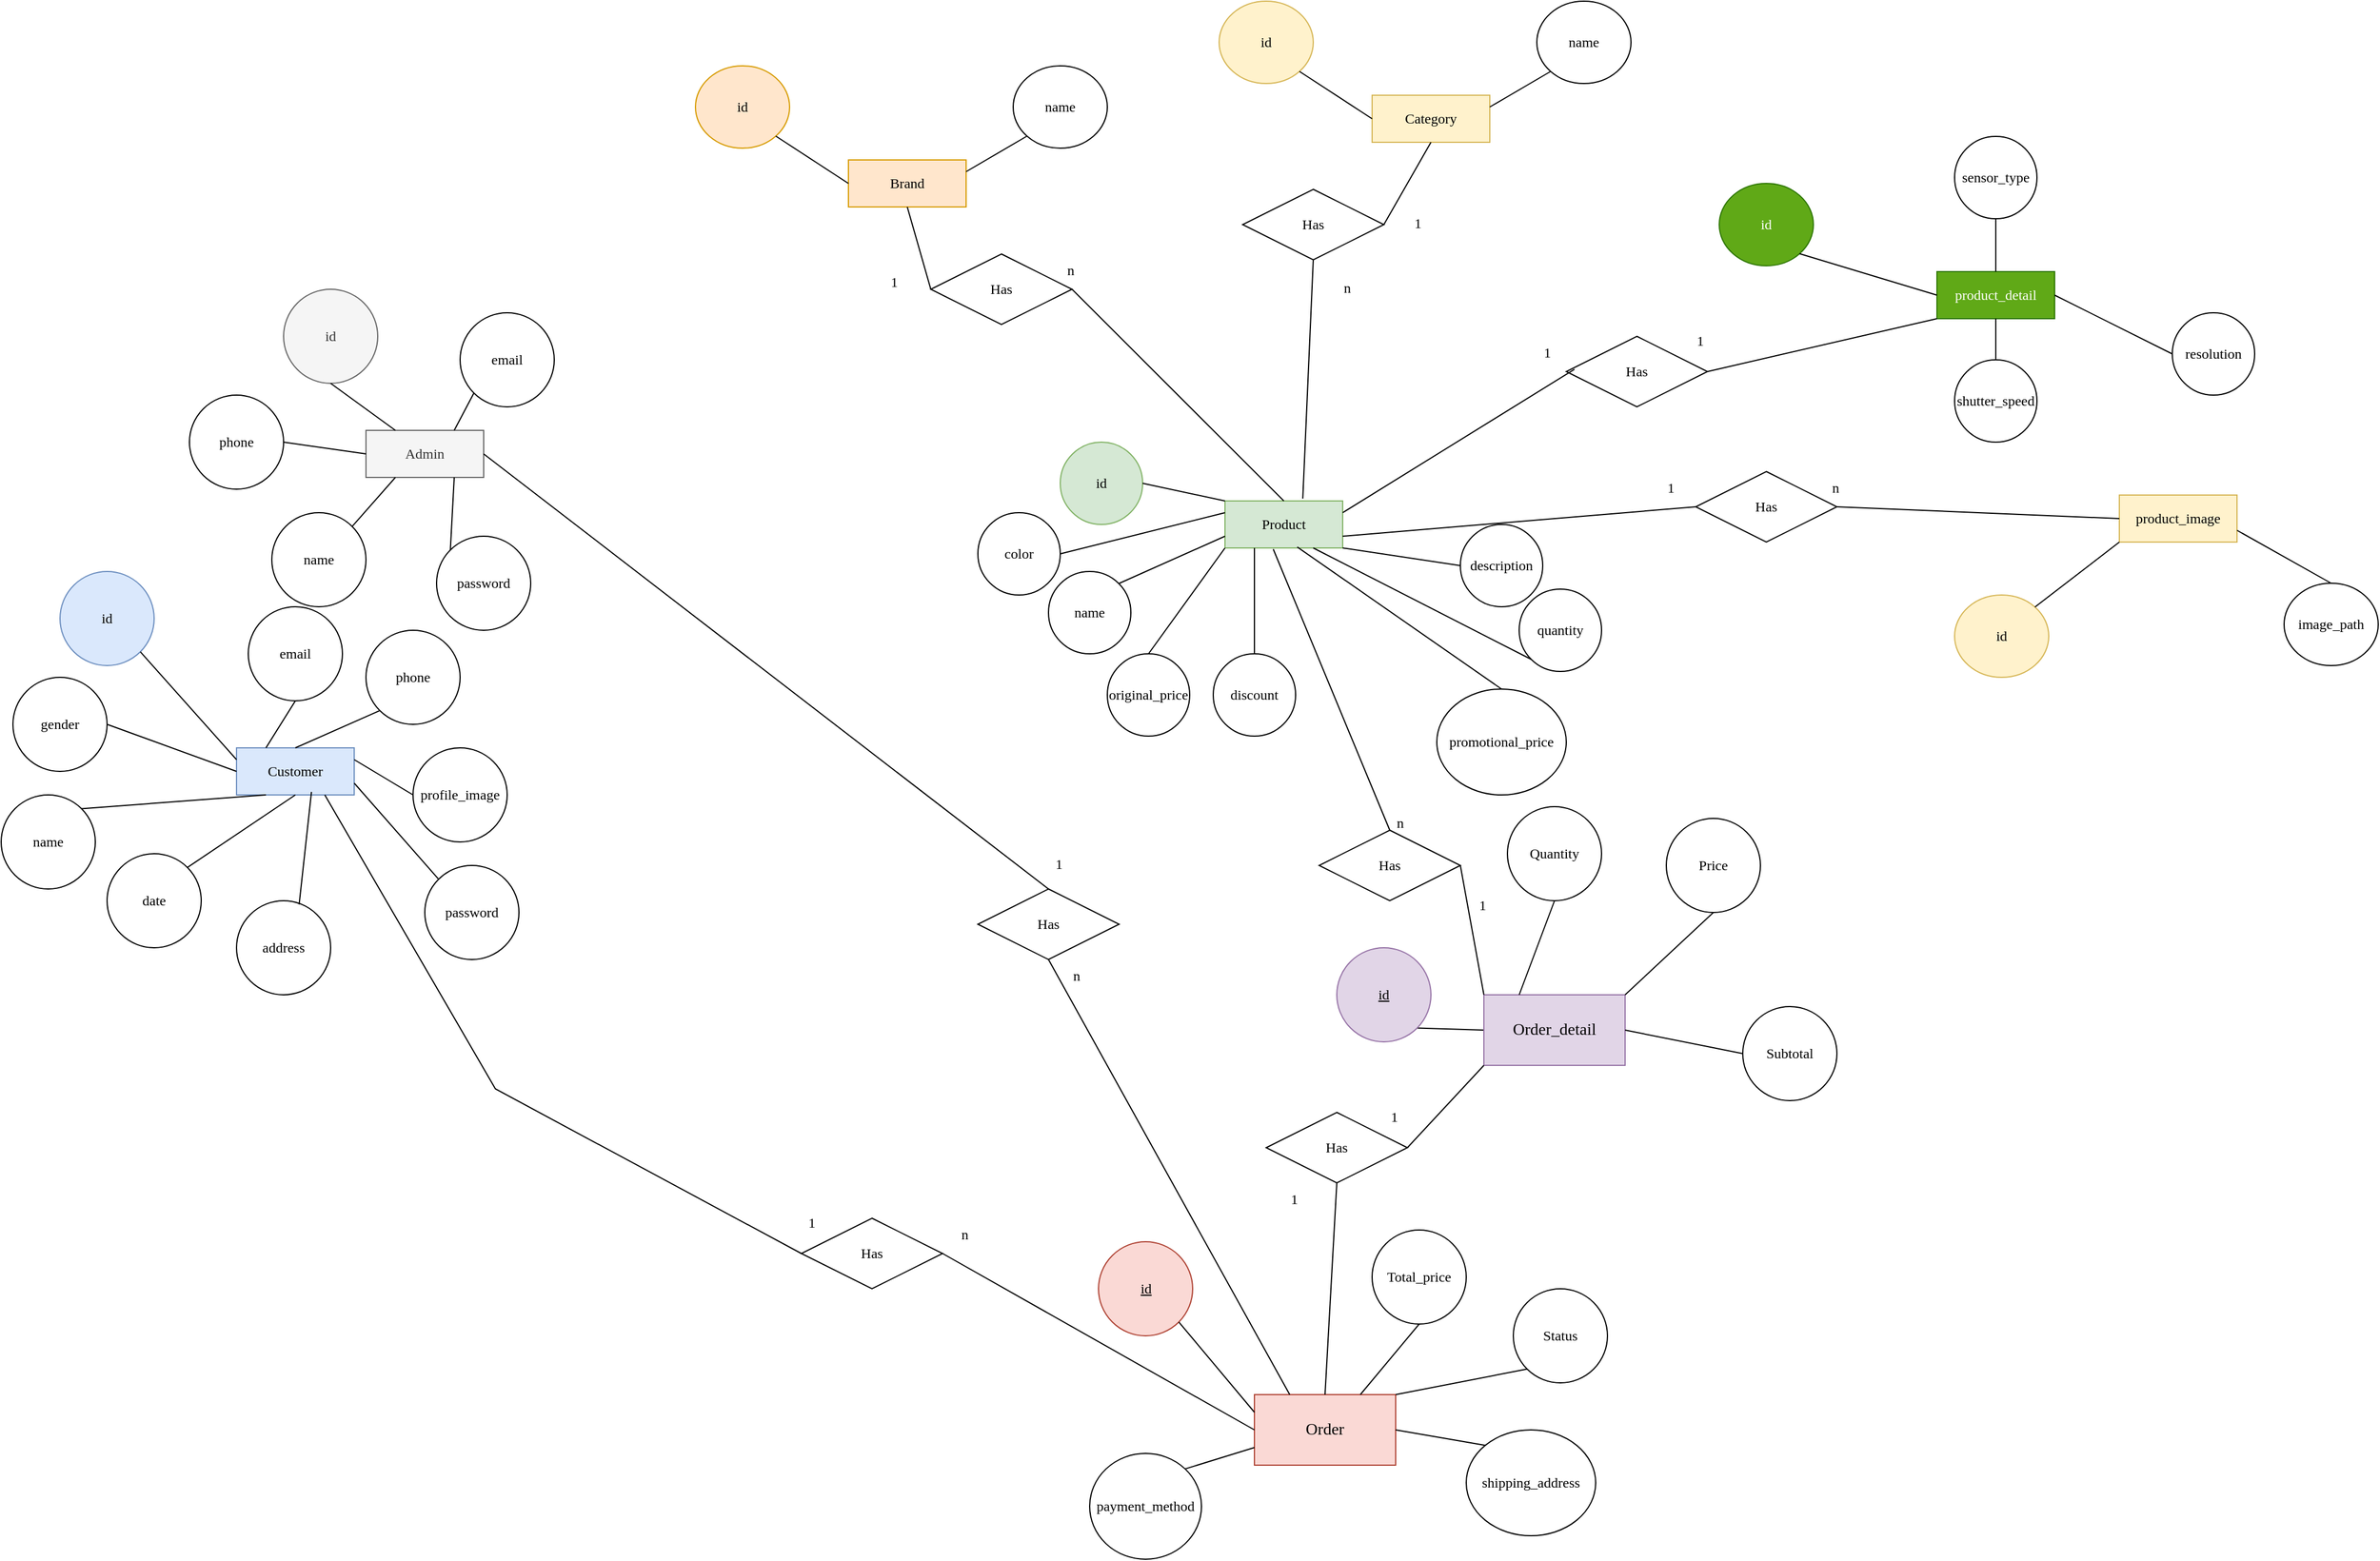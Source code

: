 <mxfile version="27.0.6" pages="2">
  <diagram name="Page-1" id="CofDZJmG8fSnKSbHHaX5">
    <mxGraphModel dx="2650" dy="1091" grid="1" gridSize="10" guides="1" tooltips="1" connect="1" arrows="1" fold="1" page="1" pageScale="1" pageWidth="850" pageHeight="1100" math="0" shadow="0">
      <root>
        <mxCell id="0" />
        <mxCell id="1" parent="0" />
        <mxCell id="you-_u3-UDSHgtFlxdn6-1" value="Product" style="whiteSpace=wrap;html=1;align=center;fontFamily=Times New Roman;fillColor=#d5e8d4;strokeColor=#82b366;" parent="1" vertex="1">
          <mxGeometry x="330" y="440" width="100" height="40" as="geometry" />
        </mxCell>
        <mxCell id="jfWpjxqZ-q61aFP-1aeR-1" value="Admin" style="whiteSpace=wrap;html=1;align=center;fontFamily=Times New Roman;fillColor=#f5f5f5;fontColor=#333333;strokeColor=#666666;" parent="1" vertex="1">
          <mxGeometry x="-400" y="380" width="100" height="40" as="geometry" />
        </mxCell>
        <mxCell id="jfWpjxqZ-q61aFP-1aeR-3" value="id" style="ellipse;whiteSpace=wrap;html=1;align=center;fontFamily=Times New Roman;fillColor=#f5f5f5;fontColor=#333333;strokeColor=#666666;" parent="1" vertex="1">
          <mxGeometry x="-470" y="260" width="80" height="80" as="geometry" />
        </mxCell>
        <mxCell id="jfWpjxqZ-q61aFP-1aeR-4" value="name" style="ellipse;whiteSpace=wrap;html=1;align=center;fontFamily=Times New Roman;" parent="1" vertex="1">
          <mxGeometry x="-480" y="450" width="80" height="80" as="geometry" />
        </mxCell>
        <mxCell id="jfWpjxqZ-q61aFP-1aeR-5" value="email" style="ellipse;whiteSpace=wrap;html=1;align=center;fontFamily=Times New Roman;" parent="1" vertex="1">
          <mxGeometry x="-320" y="280" width="80" height="80" as="geometry" />
        </mxCell>
        <mxCell id="jfWpjxqZ-q61aFP-1aeR-6" value="phone" style="ellipse;whiteSpace=wrap;html=1;align=center;fontFamily=Times New Roman;" parent="1" vertex="1">
          <mxGeometry x="-550" y="350" width="80" height="80" as="geometry" />
        </mxCell>
        <mxCell id="jfWpjxqZ-q61aFP-1aeR-7" value="password" style="ellipse;whiteSpace=wrap;html=1;align=center;fontFamily=Times New Roman;" parent="1" vertex="1">
          <mxGeometry x="-340" y="470" width="80" height="80" as="geometry" />
        </mxCell>
        <mxCell id="jfWpjxqZ-q61aFP-1aeR-9" value="" style="endArrow=none;html=1;rounded=0;entryX=0;entryY=0.5;entryDx=0;entryDy=0;exitX=1;exitY=0.5;exitDx=0;exitDy=0;" parent="1" source="jfWpjxqZ-q61aFP-1aeR-6" target="jfWpjxqZ-q61aFP-1aeR-1" edge="1">
          <mxGeometry relative="1" as="geometry">
            <mxPoint x="-467" y="390" as="sourcePoint" />
            <mxPoint x="170" y="340" as="targetPoint" />
          </mxGeometry>
        </mxCell>
        <mxCell id="jfWpjxqZ-q61aFP-1aeR-10" value="" style="endArrow=none;html=1;rounded=0;exitX=1;exitY=0;exitDx=0;exitDy=0;entryX=0.25;entryY=1;entryDx=0;entryDy=0;" parent="1" source="jfWpjxqZ-q61aFP-1aeR-4" target="jfWpjxqZ-q61aFP-1aeR-1" edge="1">
          <mxGeometry relative="1" as="geometry">
            <mxPoint x="10" y="340" as="sourcePoint" />
            <mxPoint x="170" y="340" as="targetPoint" />
          </mxGeometry>
        </mxCell>
        <mxCell id="jfWpjxqZ-q61aFP-1aeR-11" value="" style="endArrow=none;html=1;rounded=0;exitX=0;exitY=0;exitDx=0;exitDy=0;entryX=0.75;entryY=1;entryDx=0;entryDy=0;" parent="1" source="jfWpjxqZ-q61aFP-1aeR-7" target="jfWpjxqZ-q61aFP-1aeR-1" edge="1">
          <mxGeometry relative="1" as="geometry">
            <mxPoint x="-402" y="472" as="sourcePoint" />
            <mxPoint x="-365" y="430" as="targetPoint" />
          </mxGeometry>
        </mxCell>
        <mxCell id="jfWpjxqZ-q61aFP-1aeR-12" value="" style="endArrow=none;html=1;rounded=0;exitX=0;exitY=1;exitDx=0;exitDy=0;entryX=0.75;entryY=0;entryDx=0;entryDy=0;" parent="1" source="jfWpjxqZ-q61aFP-1aeR-5" target="jfWpjxqZ-q61aFP-1aeR-1" edge="1">
          <mxGeometry relative="1" as="geometry">
            <mxPoint x="-268" y="472" as="sourcePoint" />
            <mxPoint x="-315" y="430" as="targetPoint" />
          </mxGeometry>
        </mxCell>
        <mxCell id="jfWpjxqZ-q61aFP-1aeR-13" value="" style="endArrow=none;html=1;rounded=0;exitX=0.5;exitY=1;exitDx=0;exitDy=0;entryX=0.25;entryY=0;entryDx=0;entryDy=0;" parent="1" source="jfWpjxqZ-q61aFP-1aeR-3" target="jfWpjxqZ-q61aFP-1aeR-1" edge="1">
          <mxGeometry relative="1" as="geometry">
            <mxPoint x="-298" y="358" as="sourcePoint" />
            <mxPoint x="-315" y="390" as="targetPoint" />
          </mxGeometry>
        </mxCell>
        <mxCell id="jfWpjxqZ-q61aFP-1aeR-14" value="Customer" style="whiteSpace=wrap;html=1;align=center;fontFamily=Times New Roman;fillColor=#dae8fc;strokeColor=#6c8ebf;" parent="1" vertex="1">
          <mxGeometry x="-510" y="650" width="100" height="40" as="geometry" />
        </mxCell>
        <mxCell id="jfWpjxqZ-q61aFP-1aeR-15" value="id" style="ellipse;whiteSpace=wrap;html=1;align=center;fontFamily=Times New Roman;fillColor=#dae8fc;strokeColor=#6c8ebf;" parent="1" vertex="1">
          <mxGeometry x="-660" y="500" width="80" height="80" as="geometry" />
        </mxCell>
        <mxCell id="jfWpjxqZ-q61aFP-1aeR-16" value="email" style="ellipse;whiteSpace=wrap;html=1;align=center;fontFamily=Times New Roman;" parent="1" vertex="1">
          <mxGeometry x="-500" y="530" width="80" height="80" as="geometry" />
        </mxCell>
        <mxCell id="jfWpjxqZ-q61aFP-1aeR-17" value="phone" style="ellipse;whiteSpace=wrap;html=1;align=center;fontFamily=Times New Roman;" parent="1" vertex="1">
          <mxGeometry x="-400" y="550" width="80" height="80" as="geometry" />
        </mxCell>
        <mxCell id="jfWpjxqZ-q61aFP-1aeR-19" value="name" style="ellipse;whiteSpace=wrap;html=1;align=center;fontFamily=Times New Roman;" parent="1" vertex="1">
          <mxGeometry x="-710" y="690" width="80" height="80" as="geometry" />
        </mxCell>
        <mxCell id="jfWpjxqZ-q61aFP-1aeR-20" value="date" style="ellipse;whiteSpace=wrap;html=1;align=center;fontFamily=Times New Roman;" parent="1" vertex="1">
          <mxGeometry x="-620" y="740" width="80" height="80" as="geometry" />
        </mxCell>
        <mxCell id="jfWpjxqZ-q61aFP-1aeR-21" value="password" style="ellipse;whiteSpace=wrap;html=1;align=center;fontFamily=Times New Roman;" parent="1" vertex="1">
          <mxGeometry x="-350" y="750" width="80" height="80" as="geometry" />
        </mxCell>
        <mxCell id="jfWpjxqZ-q61aFP-1aeR-22" value="profile_image" style="ellipse;whiteSpace=wrap;html=1;align=center;fontFamily=Times New Roman;" parent="1" vertex="1">
          <mxGeometry x="-360" y="650" width="80" height="80" as="geometry" />
        </mxCell>
        <mxCell id="jfWpjxqZ-q61aFP-1aeR-23" value="gender" style="ellipse;whiteSpace=wrap;html=1;align=center;fontFamily=Times New Roman;" parent="1" vertex="1">
          <mxGeometry x="-700" y="590" width="80" height="80" as="geometry" />
        </mxCell>
        <mxCell id="jfWpjxqZ-q61aFP-1aeR-24" value="" style="endArrow=none;html=1;rounded=0;entryX=1;entryY=1;entryDx=0;entryDy=0;exitX=0;exitY=0.25;exitDx=0;exitDy=0;" parent="1" source="jfWpjxqZ-q61aFP-1aeR-14" target="jfWpjxqZ-q61aFP-1aeR-15" edge="1">
          <mxGeometry relative="1" as="geometry">
            <mxPoint x="-520" y="670" as="sourcePoint" />
            <mxPoint x="-475" y="330" as="targetPoint" />
          </mxGeometry>
        </mxCell>
        <mxCell id="jfWpjxqZ-q61aFP-1aeR-25" value="" style="endArrow=none;html=1;rounded=0;entryX=0.5;entryY=1;entryDx=0;entryDy=0;exitX=0.25;exitY=0;exitDx=0;exitDy=0;" parent="1" source="jfWpjxqZ-q61aFP-1aeR-14" target="jfWpjxqZ-q61aFP-1aeR-16" edge="1">
          <mxGeometry relative="1" as="geometry">
            <mxPoint x="-500" y="660" as="sourcePoint" />
            <mxPoint x="-572" y="618" as="targetPoint" />
          </mxGeometry>
        </mxCell>
        <mxCell id="jfWpjxqZ-q61aFP-1aeR-27" value="" style="endArrow=none;html=1;rounded=0;entryX=0;entryY=1;entryDx=0;entryDy=0;exitX=0.5;exitY=0;exitDx=0;exitDy=0;" parent="1" source="jfWpjxqZ-q61aFP-1aeR-14" target="jfWpjxqZ-q61aFP-1aeR-17" edge="1">
          <mxGeometry relative="1" as="geometry">
            <mxPoint x="-475" y="660" as="sourcePoint" />
            <mxPoint x="-450" y="620" as="targetPoint" />
          </mxGeometry>
        </mxCell>
        <mxCell id="jfWpjxqZ-q61aFP-1aeR-28" value="" style="endArrow=none;html=1;rounded=0;entryX=0;entryY=0.5;entryDx=0;entryDy=0;exitX=1;exitY=0.25;exitDx=0;exitDy=0;" parent="1" source="jfWpjxqZ-q61aFP-1aeR-14" target="jfWpjxqZ-q61aFP-1aeR-22" edge="1">
          <mxGeometry relative="1" as="geometry">
            <mxPoint x="-450" y="660" as="sourcePoint" />
            <mxPoint x="-378" y="628" as="targetPoint" />
          </mxGeometry>
        </mxCell>
        <mxCell id="jfWpjxqZ-q61aFP-1aeR-29" value="" style="endArrow=none;html=1;rounded=0;entryX=0;entryY=0;entryDx=0;entryDy=0;exitX=1;exitY=0.75;exitDx=0;exitDy=0;" parent="1" source="jfWpjxqZ-q61aFP-1aeR-14" target="jfWpjxqZ-q61aFP-1aeR-21" edge="1">
          <mxGeometry relative="1" as="geometry">
            <mxPoint x="-400" y="670" as="sourcePoint" />
            <mxPoint x="-350" y="700" as="targetPoint" />
          </mxGeometry>
        </mxCell>
        <mxCell id="jfWpjxqZ-q61aFP-1aeR-30" value="" style="endArrow=none;html=1;rounded=0;entryX=1;entryY=0;entryDx=0;entryDy=0;exitX=0.5;exitY=1;exitDx=0;exitDy=0;" parent="1" source="jfWpjxqZ-q61aFP-1aeR-14" target="jfWpjxqZ-q61aFP-1aeR-20" edge="1">
          <mxGeometry relative="1" as="geometry">
            <mxPoint x="-400" y="690" as="sourcePoint" />
            <mxPoint x="-370" y="740" as="targetPoint" />
          </mxGeometry>
        </mxCell>
        <mxCell id="jfWpjxqZ-q61aFP-1aeR-31" value="" style="endArrow=none;html=1;rounded=0;entryX=1;entryY=0;entryDx=0;entryDy=0;exitX=0.25;exitY=1;exitDx=0;exitDy=0;" parent="1" source="jfWpjxqZ-q61aFP-1aeR-14" target="jfWpjxqZ-q61aFP-1aeR-19" edge="1">
          <mxGeometry relative="1" as="geometry">
            <mxPoint x="-412" y="700" as="sourcePoint" />
            <mxPoint x="-462" y="752" as="targetPoint" />
          </mxGeometry>
        </mxCell>
        <mxCell id="jfWpjxqZ-q61aFP-1aeR-32" value="" style="endArrow=none;html=1;rounded=0;entryX=1;entryY=0.5;entryDx=0;entryDy=0;exitX=0;exitY=0.5;exitDx=0;exitDy=0;" parent="1" source="jfWpjxqZ-q61aFP-1aeR-14" target="jfWpjxqZ-q61aFP-1aeR-23" edge="1">
          <mxGeometry relative="1" as="geometry">
            <mxPoint x="-475" y="700" as="sourcePoint" />
            <mxPoint x="-552" y="722" as="targetPoint" />
          </mxGeometry>
        </mxCell>
        <mxCell id="jfWpjxqZ-q61aFP-1aeR-33" value="id" style="ellipse;whiteSpace=wrap;html=1;align=center;fontFamily=Times New Roman;fillColor=#d5e8d4;strokeColor=#82b366;" parent="1" vertex="1">
          <mxGeometry x="190" y="390" width="70" height="70" as="geometry" />
        </mxCell>
        <mxCell id="jfWpjxqZ-q61aFP-1aeR-34" value="name" style="ellipse;whiteSpace=wrap;html=1;align=center;fontFamily=Times New Roman;" parent="1" vertex="1">
          <mxGeometry x="180" y="500" width="70" height="70" as="geometry" />
        </mxCell>
        <mxCell id="jfWpjxqZ-q61aFP-1aeR-39" value="original_price" style="ellipse;whiteSpace=wrap;html=1;align=center;fontFamily=Times New Roman;" parent="1" vertex="1">
          <mxGeometry x="230" y="570" width="70" height="70" as="geometry" />
        </mxCell>
        <mxCell id="jfWpjxqZ-q61aFP-1aeR-44" value="discount" style="ellipse;whiteSpace=wrap;html=1;align=center;fontFamily=Times New Roman;" parent="1" vertex="1">
          <mxGeometry x="320" y="570" width="70" height="70" as="geometry" />
        </mxCell>
        <mxCell id="jfWpjxqZ-q61aFP-1aeR-45" value="quantity" style="ellipse;whiteSpace=wrap;html=1;align=center;fontFamily=Times New Roman;" parent="1" vertex="1">
          <mxGeometry x="580" y="515" width="70" height="70" as="geometry" />
        </mxCell>
        <mxCell id="jfWpjxqZ-q61aFP-1aeR-46" value="sensor_type" style="ellipse;whiteSpace=wrap;html=1;align=center;fontFamily=Times New Roman;" parent="1" vertex="1">
          <mxGeometry x="950" y="130" width="70" height="70" as="geometry" />
        </mxCell>
        <mxCell id="jfWpjxqZ-q61aFP-1aeR-47" value="resolution" style="ellipse;whiteSpace=wrap;html=1;align=center;fontFamily=Times New Roman;" parent="1" vertex="1">
          <mxGeometry x="1135" y="280" width="70" height="70" as="geometry" />
        </mxCell>
        <mxCell id="jfWpjxqZ-q61aFP-1aeR-49" value="shutter_speed" style="ellipse;whiteSpace=wrap;html=1;align=center;fontFamily=Times New Roman;" parent="1" vertex="1">
          <mxGeometry x="950" y="320" width="70" height="70" as="geometry" />
        </mxCell>
        <mxCell id="jfWpjxqZ-q61aFP-1aeR-51" value="description" style="ellipse;whiteSpace=wrap;html=1;align=center;fontFamily=Times New Roman;" parent="1" vertex="1">
          <mxGeometry x="530" y="460" width="70" height="70" as="geometry" />
        </mxCell>
        <mxCell id="jfWpjxqZ-q61aFP-1aeR-52" value="promotional_price" style="ellipse;whiteSpace=wrap;html=1;align=center;fontFamily=Times New Roman;" parent="1" vertex="1">
          <mxGeometry x="510" y="600" width="110" height="90" as="geometry" />
        </mxCell>
        <mxCell id="jfWpjxqZ-q61aFP-1aeR-53" value="" style="endArrow=none;html=1;rounded=0;exitX=1;exitY=0.5;exitDx=0;exitDy=0;entryX=0;entryY=0;entryDx=0;entryDy=0;" parent="1" source="jfWpjxqZ-q61aFP-1aeR-33" target="you-_u3-UDSHgtFlxdn6-1" edge="1">
          <mxGeometry relative="1" as="geometry">
            <mxPoint x="-180" y="410" as="sourcePoint" />
            <mxPoint x="-125" y="450" as="targetPoint" />
          </mxGeometry>
        </mxCell>
        <mxCell id="jfWpjxqZ-q61aFP-1aeR-54" value="" style="endArrow=none;html=1;rounded=0;exitX=1;exitY=0;exitDx=0;exitDy=0;entryX=0;entryY=0.75;entryDx=0;entryDy=0;" parent="1" source="jfWpjxqZ-q61aFP-1aeR-34" target="you-_u3-UDSHgtFlxdn6-1" edge="1">
          <mxGeometry relative="1" as="geometry">
            <mxPoint x="270" y="435" as="sourcePoint" />
            <mxPoint x="340" y="450" as="targetPoint" />
          </mxGeometry>
        </mxCell>
        <mxCell id="jfWpjxqZ-q61aFP-1aeR-58" value="" style="endArrow=none;html=1;rounded=0;exitX=0.5;exitY=0;exitDx=0;exitDy=0;entryX=0;entryY=1;entryDx=0;entryDy=0;" parent="1" source="jfWpjxqZ-q61aFP-1aeR-39" target="you-_u3-UDSHgtFlxdn6-1" edge="1">
          <mxGeometry relative="1" as="geometry">
            <mxPoint x="365" y="550" as="sourcePoint" />
            <mxPoint x="340" y="490" as="targetPoint" />
          </mxGeometry>
        </mxCell>
        <mxCell id="jfWpjxqZ-q61aFP-1aeR-59" value="" style="endArrow=none;html=1;rounded=0;exitX=0.5;exitY=0;exitDx=0;exitDy=0;entryX=0.25;entryY=1;entryDx=0;entryDy=0;" parent="1" source="jfWpjxqZ-q61aFP-1aeR-44" target="you-_u3-UDSHgtFlxdn6-1" edge="1">
          <mxGeometry relative="1" as="geometry">
            <mxPoint x="460" y="560" as="sourcePoint" />
            <mxPoint x="365" y="490" as="targetPoint" />
          </mxGeometry>
        </mxCell>
        <mxCell id="jfWpjxqZ-q61aFP-1aeR-60" value="" style="endArrow=none;html=1;rounded=0;exitX=0.5;exitY=0;exitDx=0;exitDy=0;entryX=0.614;entryY=0.979;entryDx=0;entryDy=0;entryPerimeter=0;" parent="1" source="jfWpjxqZ-q61aFP-1aeR-52" target="you-_u3-UDSHgtFlxdn6-1" edge="1">
          <mxGeometry relative="1" as="geometry">
            <mxPoint x="535" y="555" as="sourcePoint" />
            <mxPoint x="390" y="490" as="targetPoint" />
          </mxGeometry>
        </mxCell>
        <mxCell id="jfWpjxqZ-q61aFP-1aeR-62" value="" style="endArrow=none;html=1;rounded=0;exitX=0;exitY=1;exitDx=0;exitDy=0;entryX=0.75;entryY=1;entryDx=0;entryDy=0;" parent="1" source="jfWpjxqZ-q61aFP-1aeR-45" target="you-_u3-UDSHgtFlxdn6-1" edge="1">
          <mxGeometry relative="1" as="geometry">
            <mxPoint x="560" y="535" as="sourcePoint" />
            <mxPoint x="415" y="490" as="targetPoint" />
          </mxGeometry>
        </mxCell>
        <mxCell id="jfWpjxqZ-q61aFP-1aeR-63" value="" style="endArrow=none;html=1;rounded=0;exitX=0;exitY=0.5;exitDx=0;exitDy=0;entryX=1;entryY=1;entryDx=0;entryDy=0;" parent="1" source="jfWpjxqZ-q61aFP-1aeR-51" target="you-_u3-UDSHgtFlxdn6-1" edge="1">
          <mxGeometry relative="1" as="geometry">
            <mxPoint x="580" y="480" as="sourcePoint" />
            <mxPoint x="440" y="480" as="targetPoint" />
          </mxGeometry>
        </mxCell>
        <mxCell id="jfWpjxqZ-q61aFP-1aeR-70" value="Brand" style="whiteSpace=wrap;html=1;align=center;fontFamily=Times New Roman;fillColor=#ffe6cc;strokeColor=#d79b00;" parent="1" vertex="1">
          <mxGeometry x="10" y="150" width="100" height="40" as="geometry" />
        </mxCell>
        <mxCell id="jfWpjxqZ-q61aFP-1aeR-71" value="id" style="ellipse;whiteSpace=wrap;html=1;align=center;fontFamily=Times New Roman;fillColor=#ffe6cc;strokeColor=#d79b00;" parent="1" vertex="1">
          <mxGeometry x="-120" y="70" width="80" height="70" as="geometry" />
        </mxCell>
        <mxCell id="jfWpjxqZ-q61aFP-1aeR-72" value="name" style="ellipse;whiteSpace=wrap;html=1;align=center;fontFamily=Times New Roman;" parent="1" vertex="1">
          <mxGeometry x="150" y="70" width="80" height="70" as="geometry" />
        </mxCell>
        <mxCell id="jfWpjxqZ-q61aFP-1aeR-73" value="" style="endArrow=none;html=1;rounded=0;exitX=1;exitY=1;exitDx=0;exitDy=0;entryX=0;entryY=0.5;entryDx=0;entryDy=0;" parent="1" source="jfWpjxqZ-q61aFP-1aeR-71" target="jfWpjxqZ-q61aFP-1aeR-70" edge="1">
          <mxGeometry relative="1" as="geometry">
            <mxPoint x="500" y="110" as="sourcePoint" />
            <mxPoint x="660" y="110" as="targetPoint" />
          </mxGeometry>
        </mxCell>
        <mxCell id="jfWpjxqZ-q61aFP-1aeR-74" value="" style="endArrow=none;html=1;rounded=0;exitX=0;exitY=1;exitDx=0;exitDy=0;entryX=1;entryY=0.25;entryDx=0;entryDy=0;" parent="1" source="jfWpjxqZ-q61aFP-1aeR-72" target="jfWpjxqZ-q61aFP-1aeR-70" edge="1">
          <mxGeometry relative="1" as="geometry">
            <mxPoint x="-41" y="139" as="sourcePoint" />
            <mxPoint x="20" y="180" as="targetPoint" />
          </mxGeometry>
        </mxCell>
        <mxCell id="jfWpjxqZ-q61aFP-1aeR-80" value="Category" style="whiteSpace=wrap;html=1;align=center;fontFamily=Times New Roman;fillColor=#fff2cc;strokeColor=#d6b656;" parent="1" vertex="1">
          <mxGeometry x="455" y="95" width="100" height="40" as="geometry" />
        </mxCell>
        <mxCell id="jfWpjxqZ-q61aFP-1aeR-81" value="id" style="ellipse;whiteSpace=wrap;html=1;align=center;fontFamily=Times New Roman;fillColor=#fff2cc;strokeColor=#d6b656;" parent="1" vertex="1">
          <mxGeometry x="325" y="15" width="80" height="70" as="geometry" />
        </mxCell>
        <mxCell id="jfWpjxqZ-q61aFP-1aeR-82" value="name" style="ellipse;whiteSpace=wrap;html=1;align=center;fontFamily=Times New Roman;" parent="1" vertex="1">
          <mxGeometry x="595" y="15" width="80" height="70" as="geometry" />
        </mxCell>
        <mxCell id="jfWpjxqZ-q61aFP-1aeR-83" value="" style="endArrow=none;html=1;rounded=0;exitX=1;exitY=1;exitDx=0;exitDy=0;entryX=0;entryY=0.5;entryDx=0;entryDy=0;" parent="1" source="jfWpjxqZ-q61aFP-1aeR-81" target="jfWpjxqZ-q61aFP-1aeR-80" edge="1">
          <mxGeometry relative="1" as="geometry">
            <mxPoint x="945" y="55" as="sourcePoint" />
            <mxPoint x="1105" y="55" as="targetPoint" />
          </mxGeometry>
        </mxCell>
        <mxCell id="jfWpjxqZ-q61aFP-1aeR-84" value="" style="endArrow=none;html=1;rounded=0;exitX=0;exitY=1;exitDx=0;exitDy=0;entryX=1;entryY=0.25;entryDx=0;entryDy=0;" parent="1" source="jfWpjxqZ-q61aFP-1aeR-82" target="jfWpjxqZ-q61aFP-1aeR-80" edge="1">
          <mxGeometry relative="1" as="geometry">
            <mxPoint x="404" y="84" as="sourcePoint" />
            <mxPoint x="465" y="125" as="targetPoint" />
          </mxGeometry>
        </mxCell>
        <mxCell id="jfWpjxqZ-q61aFP-1aeR-85" value="Has" style="shape=rhombus;perimeter=rhombusPerimeter;whiteSpace=wrap;html=1;align=center;fontFamily=Times New Roman;" parent="1" vertex="1">
          <mxGeometry x="80" y="230" width="120" height="60" as="geometry" />
        </mxCell>
        <mxCell id="jfWpjxqZ-q61aFP-1aeR-86" value="" style="endArrow=none;html=1;rounded=0;exitX=0.5;exitY=1;exitDx=0;exitDy=0;entryX=0;entryY=0.5;entryDx=0;entryDy=0;" parent="1" source="jfWpjxqZ-q61aFP-1aeR-70" target="jfWpjxqZ-q61aFP-1aeR-85" edge="1">
          <mxGeometry relative="1" as="geometry">
            <mxPoint x="570" as="sourcePoint" />
            <mxPoint x="730" as="targetPoint" />
          </mxGeometry>
        </mxCell>
        <mxCell id="jfWpjxqZ-q61aFP-1aeR-87" value="" style="endArrow=none;html=1;rounded=0;exitX=1;exitY=0.5;exitDx=0;exitDy=0;entryX=0.5;entryY=0;entryDx=0;entryDy=0;" parent="1" source="jfWpjxqZ-q61aFP-1aeR-85" target="you-_u3-UDSHgtFlxdn6-1" edge="1">
          <mxGeometry relative="1" as="geometry">
            <mxPoint x="70" y="200" as="sourcePoint" />
            <mxPoint x="90" y="270" as="targetPoint" />
          </mxGeometry>
        </mxCell>
        <mxCell id="jfWpjxqZ-q61aFP-1aeR-90" value="1" style="text;strokeColor=none;fillColor=none;spacingLeft=4;spacingRight=4;overflow=hidden;rotatable=0;points=[[0,0.5],[1,0.5]];portConstraint=eastwest;fontSize=12;whiteSpace=wrap;html=1;fontFamily=Times New Roman;" parent="1" vertex="1">
          <mxGeometry x="40" y="240" width="40" height="30" as="geometry" />
        </mxCell>
        <mxCell id="jfWpjxqZ-q61aFP-1aeR-91" value="n" style="text;strokeColor=none;fillColor=none;spacingLeft=4;spacingRight=4;overflow=hidden;rotatable=0;points=[[0,0.5],[1,0.5]];portConstraint=eastwest;fontSize=12;whiteSpace=wrap;html=1;fontFamily=Times New Roman;" parent="1" vertex="1">
          <mxGeometry x="190" y="230" width="40" height="30" as="geometry" />
        </mxCell>
        <mxCell id="jfWpjxqZ-q61aFP-1aeR-93" value="" style="endArrow=none;html=1;rounded=0;exitX=0.661;exitY=-0.05;exitDx=0;exitDy=0;exitPerimeter=0;entryX=0.5;entryY=1;entryDx=0;entryDy=0;" parent="1" source="you-_u3-UDSHgtFlxdn6-1" target="jfWpjxqZ-q61aFP-1aeR-105" edge="1">
          <mxGeometry relative="1" as="geometry">
            <mxPoint x="610" y="265" as="sourcePoint" />
            <mxPoint x="460" y="270" as="targetPoint" />
          </mxGeometry>
        </mxCell>
        <mxCell id="jfWpjxqZ-q61aFP-1aeR-97" value="color" style="ellipse;whiteSpace=wrap;html=1;align=center;fontFamily=Times New Roman;" parent="1" vertex="1">
          <mxGeometry x="120" y="450" width="70" height="70" as="geometry" />
        </mxCell>
        <mxCell id="jfWpjxqZ-q61aFP-1aeR-98" value="" style="endArrow=none;html=1;rounded=0;exitX=1;exitY=0.5;exitDx=0;exitDy=0;entryX=0;entryY=0.25;entryDx=0;entryDy=0;" parent="1" source="jfWpjxqZ-q61aFP-1aeR-97" target="you-_u3-UDSHgtFlxdn6-1" edge="1">
          <mxGeometry relative="1" as="geometry">
            <mxPoint x="250" y="520" as="sourcePoint" />
            <mxPoint x="340" y="460" as="targetPoint" />
          </mxGeometry>
        </mxCell>
        <mxCell id="jfWpjxqZ-q61aFP-1aeR-99" value="product_image" style="whiteSpace=wrap;html=1;align=center;fontFamily=Times New Roman;fillColor=#fff2cc;strokeColor=#d6b656;" parent="1" vertex="1">
          <mxGeometry x="1090" y="435" width="100" height="40" as="geometry" />
        </mxCell>
        <mxCell id="jfWpjxqZ-q61aFP-1aeR-100" value="id" style="ellipse;whiteSpace=wrap;html=1;align=center;fontFamily=Times New Roman;fillColor=#fff2cc;strokeColor=#d6b656;" parent="1" vertex="1">
          <mxGeometry x="950" y="520" width="80" height="70" as="geometry" />
        </mxCell>
        <mxCell id="jfWpjxqZ-q61aFP-1aeR-101" value="image_path" style="ellipse;whiteSpace=wrap;html=1;align=center;fontFamily=Times New Roman;" parent="1" vertex="1">
          <mxGeometry x="1230" y="510" width="80" height="70" as="geometry" />
        </mxCell>
        <mxCell id="jfWpjxqZ-q61aFP-1aeR-102" value="" style="endArrow=none;html=1;rounded=0;exitX=1;exitY=0;exitDx=0;exitDy=0;entryX=0;entryY=1;entryDx=0;entryDy=0;" parent="1" source="jfWpjxqZ-q61aFP-1aeR-100" target="jfWpjxqZ-q61aFP-1aeR-99" edge="1">
          <mxGeometry relative="1" as="geometry">
            <mxPoint x="1580" y="395" as="sourcePoint" />
            <mxPoint x="1740" y="395" as="targetPoint" />
          </mxGeometry>
        </mxCell>
        <mxCell id="jfWpjxqZ-q61aFP-1aeR-103" value="" style="endArrow=none;html=1;rounded=0;exitX=0.5;exitY=0;exitDx=0;exitDy=0;entryX=1;entryY=0.75;entryDx=0;entryDy=0;" parent="1" source="jfWpjxqZ-q61aFP-1aeR-101" target="jfWpjxqZ-q61aFP-1aeR-99" edge="1">
          <mxGeometry relative="1" as="geometry">
            <mxPoint x="1039" y="424" as="sourcePoint" />
            <mxPoint x="1100" y="465" as="targetPoint" />
          </mxGeometry>
        </mxCell>
        <mxCell id="jfWpjxqZ-q61aFP-1aeR-105" value="Has" style="shape=rhombus;perimeter=rhombusPerimeter;whiteSpace=wrap;html=1;align=center;fontFamily=Times New Roman;" parent="1" vertex="1">
          <mxGeometry x="345" y="175" width="120" height="60" as="geometry" />
        </mxCell>
        <mxCell id="jfWpjxqZ-q61aFP-1aeR-106" value="1" style="text;strokeColor=none;fillColor=none;spacingLeft=4;spacingRight=4;overflow=hidden;rotatable=0;points=[[0,0.5],[1,0.5]];portConstraint=eastwest;fontSize=12;whiteSpace=wrap;html=1;fontFamily=Times New Roman;" parent="1" vertex="1">
          <mxGeometry x="485" y="190" width="40" height="30" as="geometry" />
        </mxCell>
        <mxCell id="jfWpjxqZ-q61aFP-1aeR-107" value="n" style="text;strokeColor=none;fillColor=none;spacingLeft=4;spacingRight=4;overflow=hidden;rotatable=0;points=[[0,0.5],[1,0.5]];portConstraint=eastwest;fontSize=12;whiteSpace=wrap;html=1;fontFamily=Times New Roman;" parent="1" vertex="1">
          <mxGeometry x="425" y="245" width="40" height="30" as="geometry" />
        </mxCell>
        <mxCell id="jfWpjxqZ-q61aFP-1aeR-108" value="" style="endArrow=none;html=1;rounded=0;exitX=1;exitY=0.5;exitDx=0;exitDy=0;entryX=0.5;entryY=1;entryDx=0;entryDy=0;" parent="1" source="jfWpjxqZ-q61aFP-1aeR-105" target="jfWpjxqZ-q61aFP-1aeR-80" edge="1">
          <mxGeometry relative="1" as="geometry">
            <mxPoint x="271" y="398" as="sourcePoint" />
            <mxPoint x="355" y="210" as="targetPoint" />
          </mxGeometry>
        </mxCell>
        <mxCell id="jfWpjxqZ-q61aFP-1aeR-109" value="" style="endArrow=none;html=1;rounded=0;exitX=1;exitY=0.5;exitDx=0;exitDy=0;entryX=0;entryY=0.5;entryDx=0;entryDy=0;" parent="1" source="jfWpjxqZ-q61aFP-1aeR-110" target="jfWpjxqZ-q61aFP-1aeR-99" edge="1">
          <mxGeometry relative="1" as="geometry">
            <mxPoint x="940" y="440" as="sourcePoint" />
            <mxPoint x="980" y="370" as="targetPoint" />
          </mxGeometry>
        </mxCell>
        <mxCell id="jfWpjxqZ-q61aFP-1aeR-110" value="Has" style="shape=rhombus;perimeter=rhombusPerimeter;whiteSpace=wrap;html=1;align=center;fontFamily=Times New Roman;" parent="1" vertex="1">
          <mxGeometry x="730" y="415" width="120" height="60" as="geometry" />
        </mxCell>
        <mxCell id="jfWpjxqZ-q61aFP-1aeR-111" value="" style="endArrow=none;html=1;rounded=0;exitX=1;exitY=0.75;exitDx=0;exitDy=0;entryX=0;entryY=0.5;entryDx=0;entryDy=0;" parent="1" source="you-_u3-UDSHgtFlxdn6-1" target="jfWpjxqZ-q61aFP-1aeR-110" edge="1">
          <mxGeometry relative="1" as="geometry">
            <mxPoint x="860" y="455" as="sourcePoint" />
            <mxPoint x="1100" y="465" as="targetPoint" />
          </mxGeometry>
        </mxCell>
        <mxCell id="jfWpjxqZ-q61aFP-1aeR-112" value="n" style="text;strokeColor=none;fillColor=none;spacingLeft=4;spacingRight=4;overflow=hidden;rotatable=0;points=[[0,0.5],[1,0.5]];portConstraint=eastwest;fontSize=12;whiteSpace=wrap;html=1;fontFamily=Times New Roman;" parent="1" vertex="1">
          <mxGeometry x="840" y="415" width="40" height="30" as="geometry" />
        </mxCell>
        <mxCell id="jfWpjxqZ-q61aFP-1aeR-113" value="1" style="text;strokeColor=none;fillColor=none;spacingLeft=4;spacingRight=4;overflow=hidden;rotatable=0;points=[[0,0.5],[1,0.5]];portConstraint=eastwest;fontSize=12;whiteSpace=wrap;html=1;fontFamily=Times New Roman;" parent="1" vertex="1">
          <mxGeometry x="700" y="415" width="40" height="30" as="geometry" />
        </mxCell>
        <mxCell id="jfWpjxqZ-q61aFP-1aeR-121" value="Order" style="rounded=0;whiteSpace=wrap;html=1;fontFamily=Times New Roman;fontSize=14;fillColor=#fad9d5;strokeColor=#ae4132;" parent="1" vertex="1">
          <mxGeometry x="355" y="1200" width="120" height="60" as="geometry" />
        </mxCell>
        <mxCell id="jfWpjxqZ-q61aFP-1aeR-122" value="&lt;u&gt;id&lt;/u&gt;" style="ellipse;whiteSpace=wrap;html=1;align=center;fontFamily=Times New Roman;fillColor=#fad9d5;strokeColor=#ae4132;" parent="1" vertex="1">
          <mxGeometry x="222.5" y="1070" width="80" height="80" as="geometry" />
        </mxCell>
        <mxCell id="jfWpjxqZ-q61aFP-1aeR-123" value="Total_price" style="ellipse;whiteSpace=wrap;html=1;align=center;fontFamily=Times New Roman;" parent="1" vertex="1">
          <mxGeometry x="455" y="1060" width="80" height="80" as="geometry" />
        </mxCell>
        <mxCell id="jfWpjxqZ-q61aFP-1aeR-124" value="Status" style="ellipse;whiteSpace=wrap;html=1;align=center;fontFamily=Times New Roman;" parent="1" vertex="1">
          <mxGeometry x="575" y="1110" width="80" height="80" as="geometry" />
        </mxCell>
        <mxCell id="jfWpjxqZ-q61aFP-1aeR-125" value="" style="endArrow=none;html=1;rounded=0;entryX=0;entryY=0.25;entryDx=0;entryDy=0;exitX=1;exitY=1;exitDx=0;exitDy=0;" parent="1" source="jfWpjxqZ-q61aFP-1aeR-122" target="jfWpjxqZ-q61aFP-1aeR-121" edge="1">
          <mxGeometry relative="1" as="geometry">
            <mxPoint x="115" y="710" as="sourcePoint" />
            <mxPoint x="83" y="802" as="targetPoint" />
          </mxGeometry>
        </mxCell>
        <mxCell id="jfWpjxqZ-q61aFP-1aeR-126" value="" style="endArrow=none;html=1;rounded=0;entryX=0.75;entryY=0;entryDx=0;entryDy=0;exitX=0.5;exitY=1;exitDx=0;exitDy=0;" parent="1" source="jfWpjxqZ-q61aFP-1aeR-123" target="jfWpjxqZ-q61aFP-1aeR-121" edge="1">
          <mxGeometry relative="1" as="geometry">
            <mxPoint x="273" y="1178" as="sourcePoint" />
            <mxPoint x="365" y="1225" as="targetPoint" />
          </mxGeometry>
        </mxCell>
        <mxCell id="jfWpjxqZ-q61aFP-1aeR-127" value="" style="endArrow=none;html=1;rounded=0;entryX=1;entryY=0;entryDx=0;entryDy=0;exitX=0;exitY=1;exitDx=0;exitDy=0;" parent="1" source="jfWpjxqZ-q61aFP-1aeR-124" target="jfWpjxqZ-q61aFP-1aeR-121" edge="1">
          <mxGeometry relative="1" as="geometry">
            <mxPoint x="405" y="1150" as="sourcePoint" />
            <mxPoint x="395" y="1210" as="targetPoint" />
          </mxGeometry>
        </mxCell>
        <mxCell id="jfWpjxqZ-q61aFP-1aeR-128" value="shipping_address" style="ellipse;whiteSpace=wrap;html=1;align=center;fontFamily=Times New Roman;" parent="1" vertex="1">
          <mxGeometry x="535" y="1230" width="110" height="90" as="geometry" />
        </mxCell>
        <mxCell id="jfWpjxqZ-q61aFP-1aeR-129" value="payment_method" style="ellipse;whiteSpace=wrap;html=1;align=center;fontFamily=Times New Roman;" parent="1" vertex="1">
          <mxGeometry x="215" y="1250" width="95" height="90" as="geometry" />
        </mxCell>
        <mxCell id="jfWpjxqZ-q61aFP-1aeR-130" value="" style="endArrow=none;html=1;rounded=0;entryX=0;entryY=0.75;entryDx=0;entryDy=0;exitX=1;exitY=0;exitDx=0;exitDy=0;" parent="1" source="jfWpjxqZ-q61aFP-1aeR-129" target="jfWpjxqZ-q61aFP-1aeR-121" edge="1">
          <mxGeometry relative="1" as="geometry">
            <mxPoint x="273" y="1178" as="sourcePoint" />
            <mxPoint x="365" y="1225" as="targetPoint" />
          </mxGeometry>
        </mxCell>
        <mxCell id="jfWpjxqZ-q61aFP-1aeR-131" value="" style="endArrow=none;html=1;rounded=0;entryX=1;entryY=0.5;entryDx=0;entryDy=0;exitX=0;exitY=0;exitDx=0;exitDy=0;" parent="1" source="jfWpjxqZ-q61aFP-1aeR-128" target="jfWpjxqZ-q61aFP-1aeR-121" edge="1">
          <mxGeometry relative="1" as="geometry">
            <mxPoint x="306" y="1273" as="sourcePoint" />
            <mxPoint x="365" y="1255" as="targetPoint" />
          </mxGeometry>
        </mxCell>
        <mxCell id="jfWpjxqZ-q61aFP-1aeR-132" value="" style="endArrow=none;html=1;rounded=0;entryX=1;entryY=1;entryDx=0;entryDy=0;exitX=0;exitY=0.5;exitDx=0;exitDy=0;" parent="1" source="jfWpjxqZ-q61aFP-1aeR-133" target="jfWpjxqZ-q61aFP-1aeR-134" edge="1">
          <mxGeometry relative="1" as="geometry">
            <mxPoint x="1069" y="1509" as="sourcePoint" />
            <mxPoint x="851" y="1140" as="targetPoint" />
          </mxGeometry>
        </mxCell>
        <mxCell id="jfWpjxqZ-q61aFP-1aeR-133" value="Order_detail" style="rounded=0;whiteSpace=wrap;html=1;fontFamily=Times New Roman;fontSize=14;fillColor=#e1d5e7;strokeColor=#9673a6;" parent="1" vertex="1">
          <mxGeometry x="550" y="860" width="120" height="60" as="geometry" />
        </mxCell>
        <mxCell id="jfWpjxqZ-q61aFP-1aeR-134" value="&lt;u&gt;id&lt;/u&gt;" style="ellipse;whiteSpace=wrap;html=1;align=center;fontFamily=Times New Roman;fillColor=#e1d5e7;strokeColor=#9673a6;" parent="1" vertex="1">
          <mxGeometry x="425" y="820" width="80" height="80" as="geometry" />
        </mxCell>
        <mxCell id="jfWpjxqZ-q61aFP-1aeR-135" value="Price" style="ellipse;whiteSpace=wrap;html=1;align=center;fontFamily=Times New Roman;" parent="1" vertex="1">
          <mxGeometry x="705" y="710" width="80" height="80" as="geometry" />
        </mxCell>
        <mxCell id="jfWpjxqZ-q61aFP-1aeR-136" value="Subtotal" style="ellipse;whiteSpace=wrap;html=1;align=center;fontFamily=Times New Roman;" parent="1" vertex="1">
          <mxGeometry x="770" y="870" width="80" height="80" as="geometry" />
        </mxCell>
        <mxCell id="jfWpjxqZ-q61aFP-1aeR-137" value="" style="endArrow=none;html=1;rounded=0;entryX=0.5;entryY=1;entryDx=0;entryDy=0;exitX=0.25;exitY=0;exitDx=0;exitDy=0;" parent="1" source="jfWpjxqZ-q61aFP-1aeR-133" target="jfWpjxqZ-q61aFP-1aeR-140" edge="1">
          <mxGeometry relative="1" as="geometry">
            <mxPoint x="560" y="900" as="sourcePoint" />
            <mxPoint x="630" y="760" as="targetPoint" />
          </mxGeometry>
        </mxCell>
        <mxCell id="jfWpjxqZ-q61aFP-1aeR-138" value="" style="endArrow=none;html=1;rounded=0;entryX=0.5;entryY=1;entryDx=0;entryDy=0;exitX=1;exitY=0;exitDx=0;exitDy=0;" parent="1" source="jfWpjxqZ-q61aFP-1aeR-133" target="jfWpjxqZ-q61aFP-1aeR-135" edge="1">
          <mxGeometry relative="1" as="geometry">
            <mxPoint x="590" y="870" as="sourcePoint" />
            <mxPoint x="721.716" y="808.284" as="targetPoint" />
          </mxGeometry>
        </mxCell>
        <mxCell id="jfWpjxqZ-q61aFP-1aeR-139" value="" style="endArrow=none;html=1;rounded=0;entryX=0;entryY=0.5;entryDx=0;entryDy=0;exitX=1;exitY=0.5;exitDx=0;exitDy=0;" parent="1" source="jfWpjxqZ-q61aFP-1aeR-133" target="jfWpjxqZ-q61aFP-1aeR-136" edge="1">
          <mxGeometry relative="1" as="geometry">
            <mxPoint x="680" y="870" as="sourcePoint" />
            <mxPoint x="732" y="818" as="targetPoint" />
          </mxGeometry>
        </mxCell>
        <mxCell id="jfWpjxqZ-q61aFP-1aeR-140" value="Quantity" style="ellipse;whiteSpace=wrap;html=1;align=center;fontFamily=Times New Roman;" parent="1" vertex="1">
          <mxGeometry x="570" y="700" width="80" height="80" as="geometry" />
        </mxCell>
        <mxCell id="jfWpjxqZ-q61aFP-1aeR-142" value="" style="endArrow=none;html=1;rounded=0;entryX=0;entryY=0.5;entryDx=0;entryDy=0;exitX=0.75;exitY=1;exitDx=0;exitDy=0;" parent="1" source="jfWpjxqZ-q61aFP-1aeR-14" target="jfWpjxqZ-q61aFP-1aeR-143" edge="1">
          <mxGeometry relative="1" as="geometry">
            <mxPoint x="-80" y="1000" as="sourcePoint" />
            <mxPoint x="740" y="455" as="targetPoint" />
            <Array as="points">
              <mxPoint x="-290" y="940" />
            </Array>
          </mxGeometry>
        </mxCell>
        <mxCell id="jfWpjxqZ-q61aFP-1aeR-143" value="Has" style="shape=rhombus;perimeter=rhombusPerimeter;whiteSpace=wrap;html=1;align=center;fontFamily=Times New Roman;" parent="1" vertex="1">
          <mxGeometry x="-30" y="1050" width="120" height="60" as="geometry" />
        </mxCell>
        <mxCell id="jfWpjxqZ-q61aFP-1aeR-144" value="" style="endArrow=none;html=1;rounded=0;entryX=1;entryY=0.5;entryDx=0;entryDy=0;exitX=0;exitY=0.5;exitDx=0;exitDy=0;" parent="1" source="jfWpjxqZ-q61aFP-1aeR-121" target="jfWpjxqZ-q61aFP-1aeR-143" edge="1">
          <mxGeometry relative="1" as="geometry">
            <mxPoint x="-75" y="860" as="sourcePoint" />
            <mxPoint x="-20" y="1090" as="targetPoint" />
          </mxGeometry>
        </mxCell>
        <mxCell id="jfWpjxqZ-q61aFP-1aeR-145" value="Has" style="shape=rhombus;perimeter=rhombusPerimeter;whiteSpace=wrap;html=1;align=center;fontFamily=Times New Roman;" parent="1" vertex="1">
          <mxGeometry x="120" y="770" width="120" height="60" as="geometry" />
        </mxCell>
        <mxCell id="jfWpjxqZ-q61aFP-1aeR-147" value="" style="endArrow=none;html=1;rounded=0;entryX=0.5;entryY=1;entryDx=0;entryDy=0;exitX=0.25;exitY=0;exitDx=0;exitDy=0;" parent="1" source="jfWpjxqZ-q61aFP-1aeR-121" target="jfWpjxqZ-q61aFP-1aeR-145" edge="1">
          <mxGeometry relative="1" as="geometry">
            <mxPoint x="365" y="1240" as="sourcePoint" />
            <mxPoint x="100" y="1090" as="targetPoint" />
          </mxGeometry>
        </mxCell>
        <mxCell id="jfWpjxqZ-q61aFP-1aeR-148" value="" style="endArrow=none;html=1;rounded=0;exitX=0.5;exitY=0;exitDx=0;exitDy=0;entryX=1;entryY=0.5;entryDx=0;entryDy=0;" parent="1" source="jfWpjxqZ-q61aFP-1aeR-145" target="jfWpjxqZ-q61aFP-1aeR-1" edge="1">
          <mxGeometry relative="1" as="geometry">
            <mxPoint x="395" y="1210" as="sourcePoint" />
            <mxPoint x="-110" y="520" as="targetPoint" />
          </mxGeometry>
        </mxCell>
        <mxCell id="jfWpjxqZ-q61aFP-1aeR-149" value="Has" style="shape=rhombus;perimeter=rhombusPerimeter;whiteSpace=wrap;html=1;align=center;fontFamily=Times New Roman;" parent="1" vertex="1">
          <mxGeometry x="365" y="960" width="120" height="60" as="geometry" />
        </mxCell>
        <mxCell id="jfWpjxqZ-q61aFP-1aeR-151" value="" style="endArrow=none;html=1;rounded=0;exitX=1;exitY=0.5;exitDx=0;exitDy=0;entryX=0;entryY=1;entryDx=0;entryDy=0;" parent="1" source="jfWpjxqZ-q61aFP-1aeR-149" target="jfWpjxqZ-q61aFP-1aeR-133" edge="1">
          <mxGeometry relative="1" as="geometry">
            <mxPoint x="200" y="790" as="sourcePoint" />
            <mxPoint x="-80" y="500" as="targetPoint" />
          </mxGeometry>
        </mxCell>
        <mxCell id="jfWpjxqZ-q61aFP-1aeR-152" value="" style="endArrow=none;html=1;rounded=0;exitX=0.5;exitY=1;exitDx=0;exitDy=0;entryX=0.5;entryY=0;entryDx=0;entryDy=0;" parent="1" source="jfWpjxqZ-q61aFP-1aeR-149" target="jfWpjxqZ-q61aFP-1aeR-121" edge="1">
          <mxGeometry relative="1" as="geometry">
            <mxPoint x="495" y="1000" as="sourcePoint" />
            <mxPoint x="560" y="930" as="targetPoint" />
          </mxGeometry>
        </mxCell>
        <mxCell id="jfWpjxqZ-q61aFP-1aeR-153" value="Has" style="shape=rhombus;perimeter=rhombusPerimeter;whiteSpace=wrap;html=1;align=center;fontFamily=Times New Roman;" parent="1" vertex="1">
          <mxGeometry x="410" y="720" width="120" height="60" as="geometry" />
        </mxCell>
        <mxCell id="jfWpjxqZ-q61aFP-1aeR-154" value="" style="endArrow=none;html=1;rounded=0;exitX=1;exitY=0.5;exitDx=0;exitDy=0;" parent="1" source="jfWpjxqZ-q61aFP-1aeR-153" edge="1">
          <mxGeometry relative="1" as="geometry">
            <mxPoint x="495" y="1000" as="sourcePoint" />
            <mxPoint x="550" y="860" as="targetPoint" />
          </mxGeometry>
        </mxCell>
        <mxCell id="jfWpjxqZ-q61aFP-1aeR-155" value="" style="endArrow=none;html=1;rounded=0;exitX=0.41;exitY=1.025;exitDx=0;exitDy=0;exitPerimeter=0;entryX=0.5;entryY=0;entryDx=0;entryDy=0;" parent="1" source="you-_u3-UDSHgtFlxdn6-1" target="jfWpjxqZ-q61aFP-1aeR-153" edge="1">
          <mxGeometry relative="1" as="geometry">
            <mxPoint x="540" y="760" as="sourcePoint" />
            <mxPoint x="560" y="870" as="targetPoint" />
          </mxGeometry>
        </mxCell>
        <mxCell id="Oo8EHpMWVJHzWBh2pa1p-1" value="product_detail" style="whiteSpace=wrap;html=1;align=center;fontFamily=Times New Roman;fillColor=#60a917;strokeColor=#2D7600;fontColor=#ffffff;" parent="1" vertex="1">
          <mxGeometry x="935" y="245" width="100" height="40" as="geometry" />
        </mxCell>
        <mxCell id="Oo8EHpMWVJHzWBh2pa1p-2" value="id" style="ellipse;whiteSpace=wrap;html=1;align=center;fontFamily=Times New Roman;fillColor=#60a917;strokeColor=#2D7600;fontColor=#ffffff;" parent="1" vertex="1">
          <mxGeometry x="750" y="170" width="80" height="70" as="geometry" />
        </mxCell>
        <mxCell id="Oo8EHpMWVJHzWBh2pa1p-5" value="" style="endArrow=none;html=1;rounded=0;entryX=0;entryY=0.5;entryDx=0;entryDy=0;exitX=1;exitY=0.5;exitDx=0;exitDy=0;" parent="1" source="Oo8EHpMWVJHzWBh2pa1p-1" target="jfWpjxqZ-q61aFP-1aeR-47" edge="1">
          <mxGeometry relative="1" as="geometry">
            <mxPoint x="570" as="sourcePoint" />
            <mxPoint x="730" as="targetPoint" />
          </mxGeometry>
        </mxCell>
        <mxCell id="Oo8EHpMWVJHzWBh2pa1p-6" value="" style="endArrow=none;html=1;rounded=0;exitX=0.5;exitY=0;exitDx=0;exitDy=0;entryX=0.5;entryY=1;entryDx=0;entryDy=0;" parent="1" source="Oo8EHpMWVJHzWBh2pa1p-1" target="jfWpjxqZ-q61aFP-1aeR-46" edge="1">
          <mxGeometry relative="1" as="geometry">
            <mxPoint x="570" as="sourcePoint" />
            <mxPoint x="730" as="targetPoint" />
          </mxGeometry>
        </mxCell>
        <mxCell id="Oo8EHpMWVJHzWBh2pa1p-7" value="" style="endArrow=none;html=1;rounded=0;entryX=1;entryY=1;entryDx=0;entryDy=0;exitX=0;exitY=0.5;exitDx=0;exitDy=0;" parent="1" source="Oo8EHpMWVJHzWBh2pa1p-1" target="Oo8EHpMWVJHzWBh2pa1p-2" edge="1">
          <mxGeometry relative="1" as="geometry">
            <mxPoint x="950" y="250" as="sourcePoint" />
            <mxPoint x="995" y="210" as="targetPoint" />
          </mxGeometry>
        </mxCell>
        <mxCell id="Oo8EHpMWVJHzWBh2pa1p-8" value="" style="endArrow=none;html=1;rounded=0;entryX=0.5;entryY=0;entryDx=0;entryDy=0;exitX=0.5;exitY=1;exitDx=0;exitDy=0;" parent="1" source="Oo8EHpMWVJHzWBh2pa1p-1" target="jfWpjxqZ-q61aFP-1aeR-49" edge="1">
          <mxGeometry relative="1" as="geometry">
            <mxPoint x="945" y="275" as="sourcePoint" />
            <mxPoint x="828" y="240" as="targetPoint" />
          </mxGeometry>
        </mxCell>
        <mxCell id="Oo8EHpMWVJHzWBh2pa1p-9" value="Has" style="shape=rhombus;perimeter=rhombusPerimeter;whiteSpace=wrap;html=1;align=center;fontFamily=Times New Roman;" parent="1" vertex="1">
          <mxGeometry x="620" y="300" width="120" height="60" as="geometry" />
        </mxCell>
        <mxCell id="Oo8EHpMWVJHzWBh2pa1p-10" value="" style="endArrow=none;html=1;rounded=0;entryX=1;entryY=0.5;entryDx=0;entryDy=0;exitX=0;exitY=1;exitDx=0;exitDy=0;" parent="1" source="Oo8EHpMWVJHzWBh2pa1p-1" target="Oo8EHpMWVJHzWBh2pa1p-9" edge="1">
          <mxGeometry relative="1" as="geometry">
            <mxPoint x="930" y="275" as="sourcePoint" />
            <mxPoint x="828" y="240" as="targetPoint" />
          </mxGeometry>
        </mxCell>
        <mxCell id="Oo8EHpMWVJHzWBh2pa1p-11" value="" style="endArrow=none;html=1;rounded=0;entryX=1;entryY=0.25;entryDx=0;entryDy=0;exitX=0.058;exitY=0.467;exitDx=0;exitDy=0;exitPerimeter=0;" parent="1" source="Oo8EHpMWVJHzWBh2pa1p-9" target="you-_u3-UDSHgtFlxdn6-1" edge="1">
          <mxGeometry relative="1" as="geometry">
            <mxPoint x="945" y="295" as="sourcePoint" />
            <mxPoint x="750" y="340" as="targetPoint" />
          </mxGeometry>
        </mxCell>
        <mxCell id="Oo8EHpMWVJHzWBh2pa1p-12" value="1" style="text;strokeColor=none;fillColor=none;spacingLeft=4;spacingRight=4;overflow=hidden;rotatable=0;points=[[0,0.5],[1,0.5]];portConstraint=eastwest;fontSize=12;whiteSpace=wrap;html=1;fontFamily=Times New Roman;" parent="1" vertex="1">
          <mxGeometry x="595" y="300" width="40" height="30" as="geometry" />
        </mxCell>
        <mxCell id="Oo8EHpMWVJHzWBh2pa1p-13" value="1" style="text;strokeColor=none;fillColor=none;spacingLeft=4;spacingRight=4;overflow=hidden;rotatable=0;points=[[0,0.5],[1,0.5]];portConstraint=eastwest;fontSize=12;whiteSpace=wrap;html=1;fontFamily=Times New Roman;" parent="1" vertex="1">
          <mxGeometry x="725" y="290" width="40" height="30" as="geometry" />
        </mxCell>
        <mxCell id="Oo8EHpMWVJHzWBh2pa1p-14" value="address" style="ellipse;whiteSpace=wrap;html=1;align=center;fontFamily=Times New Roman;" parent="1" vertex="1">
          <mxGeometry x="-510" y="780" width="80" height="80" as="geometry" />
        </mxCell>
        <mxCell id="Oo8EHpMWVJHzWBh2pa1p-15" value="" style="endArrow=none;html=1;rounded=0;entryX=0.665;entryY=0.04;entryDx=0;entryDy=0;exitX=0.637;exitY=0.936;exitDx=0;exitDy=0;exitPerimeter=0;entryPerimeter=0;" parent="1" source="jfWpjxqZ-q61aFP-1aeR-14" target="Oo8EHpMWVJHzWBh2pa1p-14" edge="1">
          <mxGeometry relative="1" as="geometry">
            <mxPoint x="-400" y="690" as="sourcePoint" />
            <mxPoint x="-328" y="772" as="targetPoint" />
          </mxGeometry>
        </mxCell>
        <mxCell id="xcP2AXEMcx_cm2ZT_c8H-1" value="1" style="text;strokeColor=none;fillColor=none;spacingLeft=4;spacingRight=4;overflow=hidden;rotatable=0;points=[[0,0.5],[1,0.5]];portConstraint=eastwest;fontSize=12;whiteSpace=wrap;html=1;fontFamily=Times New Roman;" vertex="1" parent="1">
          <mxGeometry x="180" y="735" width="40" height="30" as="geometry" />
        </mxCell>
        <mxCell id="xcP2AXEMcx_cm2ZT_c8H-2" value="n" style="text;strokeColor=none;fillColor=none;spacingLeft=4;spacingRight=4;overflow=hidden;rotatable=0;points=[[0,0.5],[1,0.5]];portConstraint=eastwest;fontSize=12;whiteSpace=wrap;html=1;fontFamily=Times New Roman;" vertex="1" parent="1">
          <mxGeometry x="195" y="830" width="40" height="30" as="geometry" />
        </mxCell>
        <mxCell id="xcP2AXEMcx_cm2ZT_c8H-3" value="1" style="text;strokeColor=none;fillColor=none;spacingLeft=4;spacingRight=4;overflow=hidden;rotatable=0;points=[[0,0.5],[1,0.5]];portConstraint=eastwest;fontSize=12;whiteSpace=wrap;html=1;fontFamily=Times New Roman;" vertex="1" parent="1">
          <mxGeometry x="-30" y="1040" width="40" height="30" as="geometry" />
        </mxCell>
        <mxCell id="xcP2AXEMcx_cm2ZT_c8H-4" value="n" style="text;strokeColor=none;fillColor=none;spacingLeft=4;spacingRight=4;overflow=hidden;rotatable=0;points=[[0,0.5],[1,0.5]];portConstraint=eastwest;fontSize=12;whiteSpace=wrap;html=1;fontFamily=Times New Roman;" vertex="1" parent="1">
          <mxGeometry x="100" y="1050" width="40" height="30" as="geometry" />
        </mxCell>
        <mxCell id="xcP2AXEMcx_cm2ZT_c8H-5" value="1" style="text;strokeColor=none;fillColor=none;spacingLeft=4;spacingRight=4;overflow=hidden;rotatable=0;points=[[0,0.5],[1,0.5]];portConstraint=eastwest;fontSize=12;whiteSpace=wrap;html=1;fontFamily=Times New Roman;" vertex="1" parent="1">
          <mxGeometry x="380" y="1020" width="40" height="30" as="geometry" />
        </mxCell>
        <mxCell id="xcP2AXEMcx_cm2ZT_c8H-6" value="1" style="text;strokeColor=none;fillColor=none;spacingLeft=4;spacingRight=4;overflow=hidden;rotatable=0;points=[[0,0.5],[1,0.5]];portConstraint=eastwest;fontSize=12;whiteSpace=wrap;html=1;fontFamily=Times New Roman;" vertex="1" parent="1">
          <mxGeometry x="465" y="950" width="40" height="30" as="geometry" />
        </mxCell>
        <mxCell id="xcP2AXEMcx_cm2ZT_c8H-7" value="1" style="text;strokeColor=none;fillColor=none;spacingLeft=4;spacingRight=4;overflow=hidden;rotatable=0;points=[[0,0.5],[1,0.5]];portConstraint=eastwest;fontSize=12;whiteSpace=wrap;html=1;fontFamily=Times New Roman;" vertex="1" parent="1">
          <mxGeometry x="540" y="770" width="40" height="30" as="geometry" />
        </mxCell>
        <mxCell id="xcP2AXEMcx_cm2ZT_c8H-8" value="n" style="text;strokeColor=none;fillColor=none;spacingLeft=4;spacingRight=4;overflow=hidden;rotatable=0;points=[[0,0.5],[1,0.5]];portConstraint=eastwest;fontSize=12;whiteSpace=wrap;html=1;fontFamily=Times New Roman;" vertex="1" parent="1">
          <mxGeometry x="470" y="700" width="40" height="30" as="geometry" />
        </mxCell>
      </root>
    </mxGraphModel>
  </diagram>
  <diagram id="vBq6QTLWrFORDtn7F2An" name="Database Diagram">
    <mxGraphModel dx="1350" dy="818" grid="1" gridSize="10" guides="1" tooltips="1" connect="1" arrows="1" fold="1" page="1" pageScale="1" pageWidth="850" pageHeight="1100" math="0" shadow="0">
      <root>
        <mxCell id="0" />
        <mxCell id="1" parent="0" />
        <mxCell id="uZfQVGgQkIzkcfhTNrQZ-1" value="Admin" style="shape=table;startSize=30;container=1;collapsible=1;childLayout=tableLayout;fixedRows=1;rowLines=0;fontStyle=1;align=center;resizeLast=1;html=1;fontFamily=Times New Roman;points=[[0,0,0,0,0],[0,0.25,0,0,0],[0,0.5,0,0,0],[0,0.75,0,0,0],[0,1,0,0,0],[0.25,0,0,0,0],[0.25,1,0,0,0],[0.5,0,0,0,0],[0.5,1,0,0,0],[0.75,0,0,0,0],[0.75,1,0,0,0],[1,0,0,0,0],[1,0.25,0,0,0],[1,0.5,0,0,0],[1,0.75,0,0,0],[1,1,0,0,0]];" vertex="1" parent="1">
          <mxGeometry x="111" y="140" width="230" height="180" as="geometry">
            <mxRectangle x="110" y="140" width="70" height="30" as="alternateBounds" />
          </mxGeometry>
        </mxCell>
        <mxCell id="uZfQVGgQkIzkcfhTNrQZ-2" value="" style="shape=tableRow;horizontal=0;startSize=0;swimlaneHead=0;swimlaneBody=0;fillColor=none;collapsible=0;dropTarget=0;points=[[0,0.5],[1,0.5]];portConstraint=eastwest;top=0;left=0;right=0;bottom=1;" vertex="1" parent="uZfQVGgQkIzkcfhTNrQZ-1">
          <mxGeometry y="30" width="230" height="30" as="geometry" />
        </mxCell>
        <mxCell id="uZfQVGgQkIzkcfhTNrQZ-3" value="PK" style="shape=partialRectangle;connectable=0;fillColor=none;top=0;left=0;bottom=0;right=0;fontStyle=1;overflow=hidden;whiteSpace=wrap;html=1;" vertex="1" parent="uZfQVGgQkIzkcfhTNrQZ-2">
          <mxGeometry width="30" height="30" as="geometry">
            <mxRectangle width="30" height="30" as="alternateBounds" />
          </mxGeometry>
        </mxCell>
        <mxCell id="uZfQVGgQkIzkcfhTNrQZ-4" value="id bigint(20)" style="shape=partialRectangle;connectable=0;fillColor=none;top=0;left=0;bottom=0;right=0;align=left;spacingLeft=6;fontStyle=1;overflow=hidden;whiteSpace=wrap;html=1;" vertex="1" parent="uZfQVGgQkIzkcfhTNrQZ-2">
          <mxGeometry x="30" width="200" height="30" as="geometry">
            <mxRectangle width="200" height="30" as="alternateBounds" />
          </mxGeometry>
        </mxCell>
        <mxCell id="uZfQVGgQkIzkcfhTNrQZ-5" value="" style="shape=tableRow;horizontal=0;startSize=0;swimlaneHead=0;swimlaneBody=0;fillColor=none;collapsible=0;dropTarget=0;points=[[0,0.5],[1,0.5]];portConstraint=eastwest;top=0;left=0;right=0;bottom=0;" vertex="1" parent="uZfQVGgQkIzkcfhTNrQZ-1">
          <mxGeometry y="60" width="230" height="30" as="geometry" />
        </mxCell>
        <mxCell id="uZfQVGgQkIzkcfhTNrQZ-6" value="" style="shape=partialRectangle;connectable=0;fillColor=none;top=0;left=0;bottom=0;right=0;editable=1;overflow=hidden;whiteSpace=wrap;html=1;" vertex="1" parent="uZfQVGgQkIzkcfhTNrQZ-5">
          <mxGeometry width="30" height="30" as="geometry">
            <mxRectangle width="30" height="30" as="alternateBounds" />
          </mxGeometry>
        </mxCell>
        <mxCell id="uZfQVGgQkIzkcfhTNrQZ-7" value="name&lt;span style=&quot;white-space: pre;&quot;&gt;&#x9;&lt;/span&gt;&lt;span style=&quot;white-space: pre;&quot;&gt;&#x9;&lt;/span&gt;&lt;span style=&quot;white-space: pre;&quot;&gt;&#x9;&lt;/span&gt;varchar(255)&lt;span style=&quot;white-space: pre;&quot;&gt;&#x9;&lt;/span&gt;&lt;span style=&quot;white-space: pre;&quot;&gt;&#x9;&lt;/span&gt;&lt;span style=&quot;white-space: pre;&quot;&gt;&#x9;&lt;/span&gt;&lt;span style=&quot;white-space: pre;&quot;&gt;&#x9;&lt;/span&gt;" style="shape=partialRectangle;connectable=0;fillColor=none;top=0;left=0;bottom=0;right=0;align=left;spacingLeft=6;overflow=hidden;whiteSpace=wrap;html=1;" vertex="1" parent="uZfQVGgQkIzkcfhTNrQZ-5">
          <mxGeometry x="30" width="200" height="30" as="geometry">
            <mxRectangle width="200" height="30" as="alternateBounds" />
          </mxGeometry>
        </mxCell>
        <mxCell id="uZfQVGgQkIzkcfhTNrQZ-8" value="" style="shape=tableRow;horizontal=0;startSize=0;swimlaneHead=0;swimlaneBody=0;fillColor=none;collapsible=0;dropTarget=0;points=[[0,0.5],[1,0.5]];portConstraint=eastwest;top=0;left=0;right=0;bottom=0;" vertex="1" parent="uZfQVGgQkIzkcfhTNrQZ-1">
          <mxGeometry y="90" width="230" height="30" as="geometry" />
        </mxCell>
        <mxCell id="uZfQVGgQkIzkcfhTNrQZ-9" value="" style="shape=partialRectangle;connectable=0;fillColor=none;top=0;left=0;bottom=0;right=0;editable=1;overflow=hidden;whiteSpace=wrap;html=1;" vertex="1" parent="uZfQVGgQkIzkcfhTNrQZ-8">
          <mxGeometry width="30" height="30" as="geometry">
            <mxRectangle width="30" height="30" as="alternateBounds" />
          </mxGeometry>
        </mxCell>
        <mxCell id="uZfQVGgQkIzkcfhTNrQZ-10" value="email&lt;span style=&quot;white-space: pre;&quot;&gt;&#x9;&lt;/span&gt;&lt;span style=&quot;white-space: pre;&quot;&gt;&#x9;&lt;/span&gt;&lt;span style=&quot;white-space: pre;&quot;&gt;&#x9;&lt;/span&gt;varchar(255)&lt;span style=&quot;white-space: pre;&quot;&gt;&#x9;&lt;/span&gt;" style="shape=partialRectangle;connectable=0;fillColor=none;top=0;left=0;bottom=0;right=0;align=left;spacingLeft=6;overflow=hidden;whiteSpace=wrap;html=1;" vertex="1" parent="uZfQVGgQkIzkcfhTNrQZ-8">
          <mxGeometry x="30" width="200" height="30" as="geometry">
            <mxRectangle width="200" height="30" as="alternateBounds" />
          </mxGeometry>
        </mxCell>
        <mxCell id="uZfQVGgQkIzkcfhTNrQZ-11" value="" style="shape=tableRow;horizontal=0;startSize=0;swimlaneHead=0;swimlaneBody=0;fillColor=none;collapsible=0;dropTarget=0;points=[[0,0.5,0,0,0],[1,0.5,0,0,0]];portConstraint=eastwest;top=0;left=0;right=0;bottom=0;" vertex="1" parent="uZfQVGgQkIzkcfhTNrQZ-1">
          <mxGeometry y="120" width="230" height="30" as="geometry" />
        </mxCell>
        <mxCell id="uZfQVGgQkIzkcfhTNrQZ-12" value="" style="shape=partialRectangle;connectable=0;fillColor=none;top=0;left=0;bottom=0;right=0;editable=1;overflow=hidden;whiteSpace=wrap;html=1;" vertex="1" parent="uZfQVGgQkIzkcfhTNrQZ-11">
          <mxGeometry width="30" height="30" as="geometry">
            <mxRectangle width="30" height="30" as="alternateBounds" />
          </mxGeometry>
        </mxCell>
        <mxCell id="uZfQVGgQkIzkcfhTNrQZ-13" value="password&lt;span style=&quot;white-space: pre;&quot;&gt;&#x9;&lt;/span&gt;&lt;span style=&quot;white-space: pre;&quot;&gt;&#x9;&lt;/span&gt;varchar(255)&lt;span style=&quot;white-space: pre;&quot;&gt;&#x9;&lt;/span&gt;" style="shape=partialRectangle;connectable=0;fillColor=none;top=0;left=0;bottom=0;right=0;align=left;spacingLeft=6;overflow=hidden;whiteSpace=wrap;html=1;" vertex="1" parent="uZfQVGgQkIzkcfhTNrQZ-11">
          <mxGeometry x="30" width="200" height="30" as="geometry">
            <mxRectangle width="200" height="30" as="alternateBounds" />
          </mxGeometry>
        </mxCell>
        <mxCell id="LlRRkAjvWzKI33rIOAIW-1" value="" style="shape=tableRow;horizontal=0;startSize=0;swimlaneHead=0;swimlaneBody=0;fillColor=none;collapsible=0;dropTarget=0;points=[[0,0.5,0,0,0],[1,0.5,0,0,0]];portConstraint=eastwest;top=0;left=0;right=0;bottom=0;" vertex="1" parent="uZfQVGgQkIzkcfhTNrQZ-1">
          <mxGeometry y="150" width="230" height="30" as="geometry" />
        </mxCell>
        <mxCell id="LlRRkAjvWzKI33rIOAIW-2" value="" style="shape=partialRectangle;connectable=0;fillColor=none;top=0;left=0;bottom=0;right=0;editable=1;overflow=hidden;whiteSpace=wrap;html=1;" vertex="1" parent="LlRRkAjvWzKI33rIOAIW-1">
          <mxGeometry width="30" height="30" as="geometry">
            <mxRectangle width="30" height="30" as="alternateBounds" />
          </mxGeometry>
        </mxCell>
        <mxCell id="LlRRkAjvWzKI33rIOAIW-3" value="phone&lt;span style=&quot;white-space: pre;&quot;&gt;&#x9;&lt;/span&gt;&lt;span style=&quot;white-space: pre;&quot;&gt;&#x9;&lt;/span&gt;&lt;span style=&quot;white-space: pre;&quot;&gt;&#x9;&lt;/span&gt;varchar(255)" style="shape=partialRectangle;connectable=0;fillColor=none;top=0;left=0;bottom=0;right=0;align=left;spacingLeft=6;overflow=hidden;whiteSpace=wrap;html=1;" vertex="1" parent="LlRRkAjvWzKI33rIOAIW-1">
          <mxGeometry x="30" width="200" height="30" as="geometry">
            <mxRectangle width="200" height="30" as="alternateBounds" />
          </mxGeometry>
        </mxCell>
      </root>
    </mxGraphModel>
  </diagram>
</mxfile>
